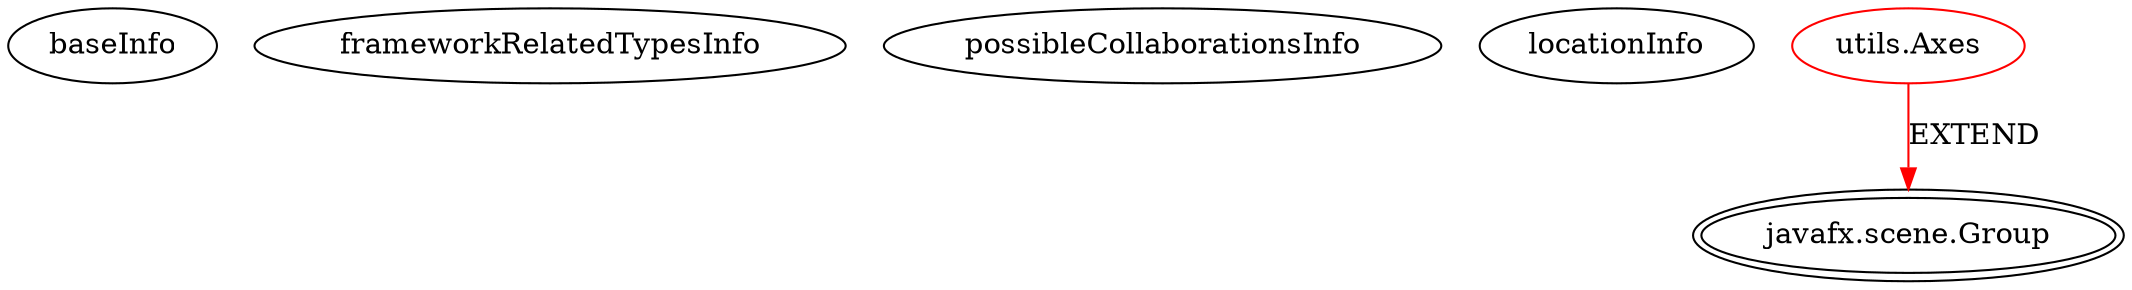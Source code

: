 digraph {
baseInfo[graphId=3399,category="extension_graph",isAnonymous=false,possibleRelation=false]
frameworkRelatedTypesInfo[0="javafx.scene.Group"]
possibleCollaborationsInfo[]
locationInfo[projectName="jperedadnr-RiggedHand",filePath="/jperedadnr-RiggedHand/RiggedHand-master/src/utils/Axes.java",contextSignature="Axes",graphId="3399"]
0[label="utils.Axes",vertexType="ROOT_CLIENT_CLASS_DECLARATION",isFrameworkType=false,color=red]
1[label="javafx.scene.Group",vertexType="FRAMEWORK_CLASS_TYPE",isFrameworkType=true,peripheries=2]
0->1[label="EXTEND",color=red]
}

